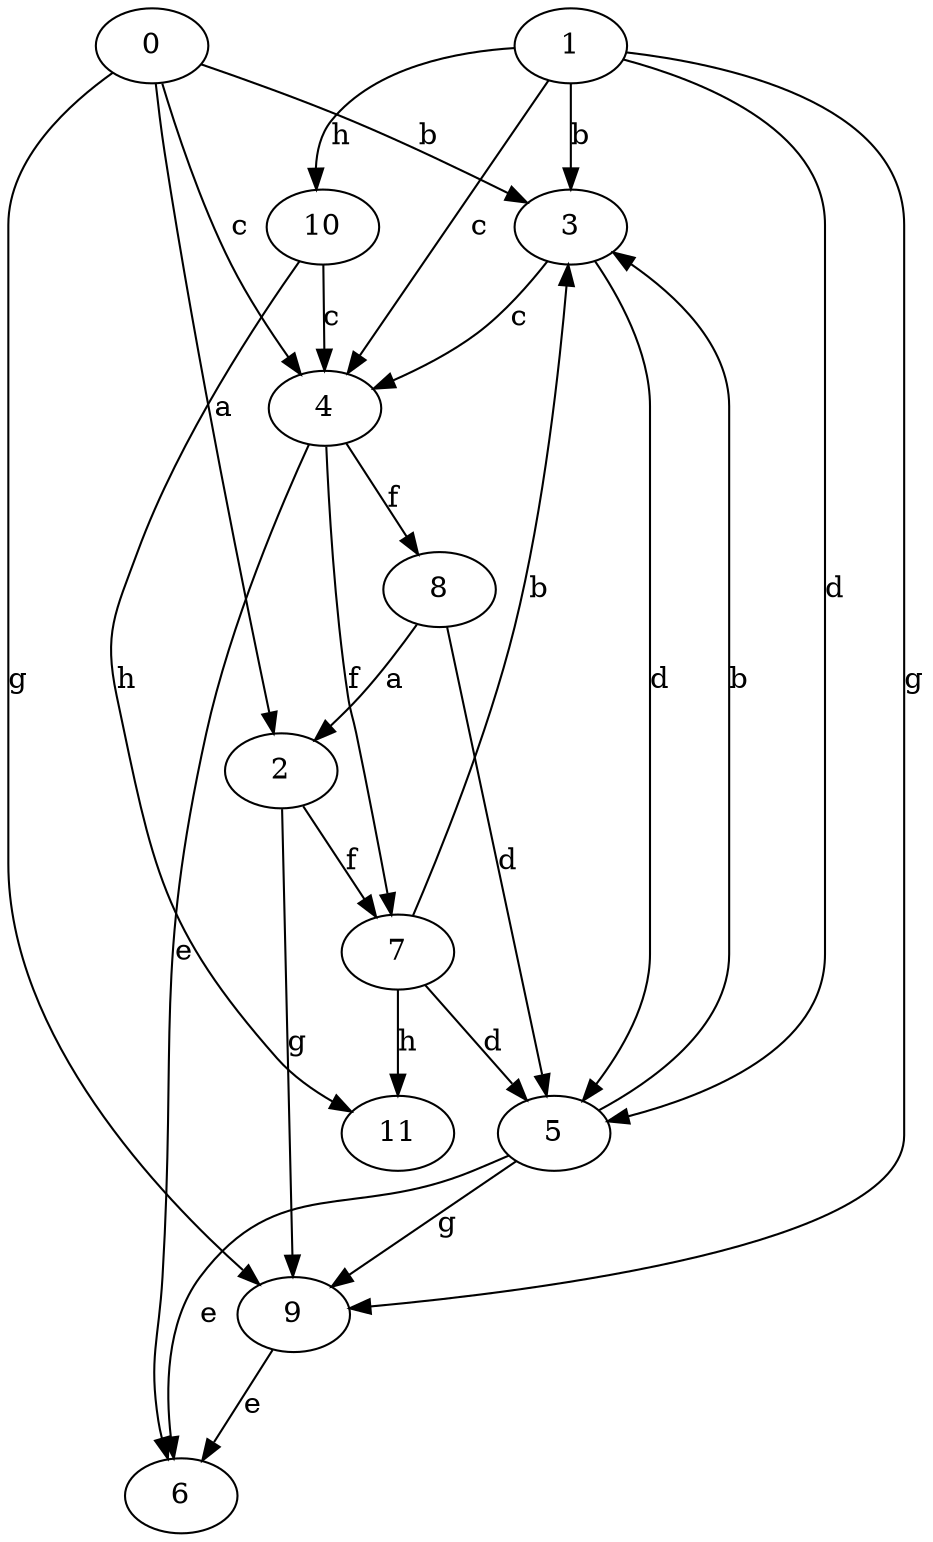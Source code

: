 strict digraph  {
1;
2;
3;
4;
5;
6;
7;
0;
8;
9;
10;
11;
1 -> 3  [label=b];
1 -> 4  [label=c];
1 -> 5  [label=d];
1 -> 9  [label=g];
1 -> 10  [label=h];
2 -> 7  [label=f];
2 -> 9  [label=g];
3 -> 4  [label=c];
3 -> 5  [label=d];
4 -> 6  [label=e];
4 -> 7  [label=f];
4 -> 8  [label=f];
5 -> 3  [label=b];
5 -> 6  [label=e];
5 -> 9  [label=g];
7 -> 3  [label=b];
7 -> 5  [label=d];
7 -> 11  [label=h];
0 -> 2  [label=a];
0 -> 3  [label=b];
0 -> 4  [label=c];
0 -> 9  [label=g];
8 -> 2  [label=a];
8 -> 5  [label=d];
9 -> 6  [label=e];
10 -> 4  [label=c];
10 -> 11  [label=h];
}
